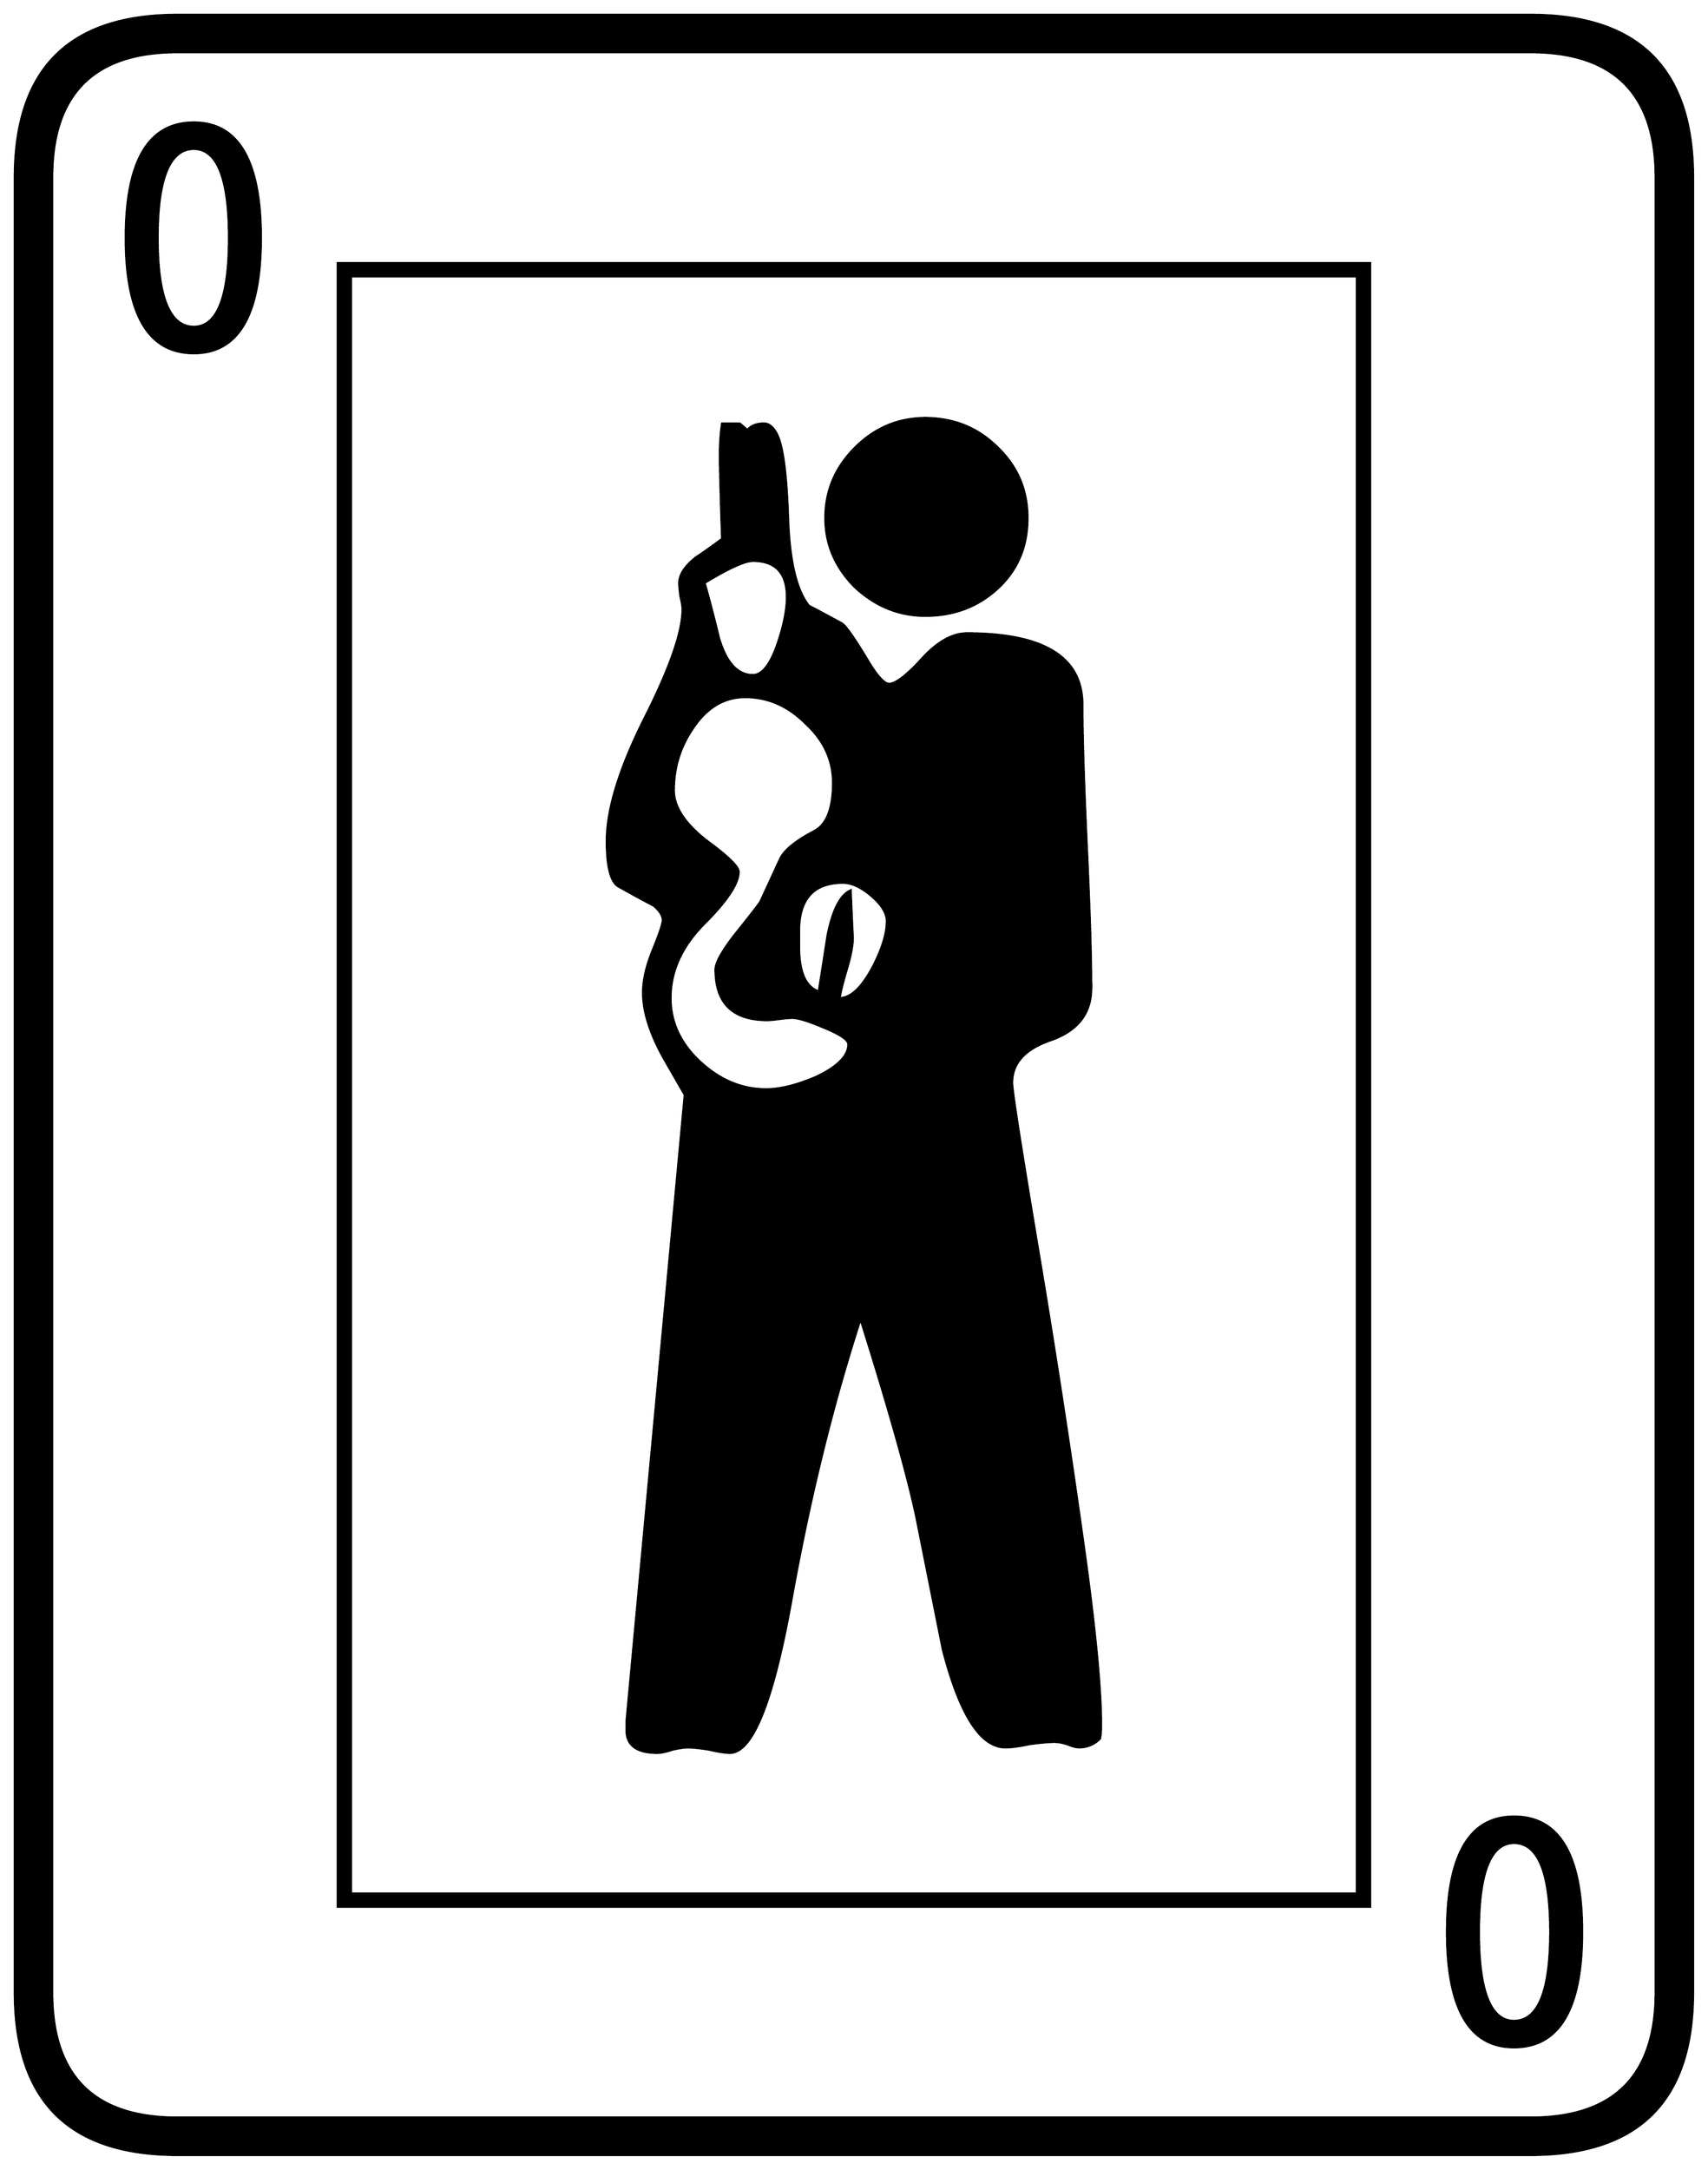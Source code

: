 


\begin{tikzpicture}[y=0.80pt, x=0.80pt, yscale=-1.0, xscale=1.0, inner sep=0pt, outer sep=0pt]
\begin{scope}[shift={(100.0,1706.0)},nonzero rule]
  \path[draw=.,fill=.,line width=1.600pt] (1578.0,244.0) .. controls
    (1578.0,342.667) and (1528.667,392.0) .. (1430.0,392.0) --
    (198.0,392.0) .. controls (99.333,392.0) and (50.0,342.667) ..
    (50.0,244.0) -- (50.0,-1408.0) .. controls (50.0,-1506.667)
    and (99.333,-1556.0) .. (198.0,-1556.0) -- (1430.0,-1556.0) ..
    controls (1528.667,-1556.0) and (1578.0,-1506.667) ..
    (1578.0,-1408.0) -- (1578.0,244.0) -- cycle(1544.0,244.0) --
    (1544.0,-1408.0) .. controls (1544.0,-1484.0) and
    (1506.0,-1522.0) .. (1430.0,-1522.0) -- (198.0,-1522.0) ..
    controls (122.0,-1522.0) and (84.0,-1484.0) ..
    (84.0,-1408.0) -- (84.0,244.0) .. controls (84.0,320.0) and
    (122.0,358.0) .. (198.0,358.0) -- (1430.0,358.0) .. controls
    (1506.0,358.0) and (1544.0,320.0) .. (1544.0,244.0) --
    cycle(274.0,-1353.0) .. controls (274.0,-1283.0) and
    (253.667,-1248.0) .. (213.0,-1248.0) .. controls
    (171.667,-1248.0) and (151.0,-1283.0) .. (151.0,-1353.0) ..
    controls (151.0,-1423.0) and (171.667,-1458.0) ..
    (213.0,-1458.0) .. controls (253.667,-1458.0) and
    (274.0,-1423.0) .. (274.0,-1353.0) -- cycle(1284.0,166.0) --
    (344.0,166.0) -- (344.0,-1330.0) -- (1284.0,-1330.0) --
    (1284.0,166.0) -- cycle(1477.0,189.0) .. controls
    (1477.0,259.0) and (1456.333,294.0) .. (1415.0,294.0) ..
    controls (1374.333,294.0) and (1354.0,259.0) .. (1354.0,189.0)
    .. controls (1354.0,119.0) and (1374.333,84.0) ..
    (1415.0,84.0) .. controls (1456.333,84.0) and (1477.0,119.0)
    .. (1477.0,189.0) -- cycle(245.0,-1353.0) .. controls
    (245.0,-1407.0) and (234.333,-1434.0) .. (213.0,-1434.0) ..
    controls (191.0,-1434.0) and (180.0,-1407.0) ..
    (180.0,-1353.0) .. controls (180.0,-1299.0) and
    (191.0,-1272.0) .. (213.0,-1272.0) .. controls
    (234.333,-1272.0) and (245.0,-1299.0) .. (245.0,-1353.0) --
    cycle(1272.0,154.0) -- (1272.0,-1318.0) -- (356.0,-1318.0)
    -- (356.0,154.0) -- (1272.0,154.0) -- cycle(1448.0,189.0) ..
    controls (1448.0,135.0) and (1437.0,108.0) .. (1415.0,108.0)
    .. controls (1393.667,108.0) and (1383.0,135.0) ..
    (1383.0,189.0) .. controls (1383.0,243.0) and (1393.667,270.0)
    .. (1415.0,270.0) .. controls (1437.0,270.0) and
    (1448.0,243.0) .. (1448.0,189.0) -- cycle(972.0,-1098.0) ..
    controls (972.0,-1072.0) and (963.0,-1050.667) ..
    (945.0,-1034.0) .. controls (927.0,-1017.333) and
    (905.0,-1009.0) .. (879.0,-1009.0) .. controls
    (855.0,-1009.0) and (833.667,-1017.667) .. (815.0,-1035.0) ..
    controls (797.0,-1053.0) and (788.0,-1074.0) ..
    (788.0,-1098.0) .. controls (788.0,-1122.667) and
    (797.0,-1144.0) .. (815.0,-1162.0) .. controls
    (833.0,-1180.0) and (854.333,-1189.0) .. (879.0,-1189.0) ..
    controls (905.0,-1189.0) and (927.0,-1180.0) ..
    (945.0,-1162.0) .. controls (963.0,-1144.667) and
    (972.0,-1123.333) .. (972.0,-1098.0) -- cycle(1039.0,1.0) ..
    controls (1039.0,5.667) and (1038.667,9.667) .. (1038.0,13.0) ..
    controls (1032.667,18.333) and (1026.333,21.0) .. (1019.0,21.0) ..
    controls (1016.333,21.0) and (1012.667,20.0) .. (1008.0,18.0) ..
    controls (1003.333,16.667) and (999.667,16.0) .. (997.0,16.0) ..
    controls (991.667,16.0) and (984.0,16.667) .. (974.0,18.0) ..
    controls (964.667,20.0) and (957.333,21.0) .. (952.0,21.0) ..
    controls (929.333,21.0) and (910.333,-8.667) .. (895.0,-68.0) ..
    controls (887.0,-108.0) and (879.0,-148.0) .. (871.0,-188.0)
    .. controls (863.0,-226.0) and (846.0,-286.333) ..
    (820.0,-369.0) .. controls (794.667,-291.0) and (773.667,-205.667)
    .. (757.0,-113.0) .. controls (740.333,-20.333) and (721.667,26.0)
    .. (701.0,26.0) .. controls (697.0,26.0) and (690.667,25.0) ..
    (682.0,23.0) .. controls (673.333,21.667) and (667.0,21.0) ..
    (663.0,21.0) .. controls (659.667,21.0) and (655.0,21.667) ..
    (649.0,23.0) .. controls (643.0,25.0) and (638.333,26.0) ..
    (635.0,26.0) .. controls (615.667,26.0) and (606.333,18.667) ..
    (607.0,4.0) -- (607.0,-3.0) -- (660.0,-573.0) .. controls
    (660.0,-573.0) and (653.667,-584.0) .. (641.0,-606.0) ..
    controls (628.333,-628.667) and (622.0,-648.667) .. (622.0,-666.0)
    .. controls (622.0,-677.333) and (625.0,-690.333) ..
    (631.0,-705.0) .. controls (637.0,-719.667) and (640.0,-728.667)
    .. (640.0,-732.0) .. controls (640.0,-736.0) and
    (637.333,-740.333) .. (632.0,-745.0) .. controls (620.667,-751.0)
    and (609.667,-757.0) .. (599.0,-763.0) .. controls
    (592.333,-767.667) and (589.0,-781.333) .. (589.0,-804.0) ..
    controls (589.0,-832.667) and (600.333,-869.667) .. (623.0,-915.0)
    .. controls (646.333,-961.0) and (658.0,-994.333) ..
    (658.0,-1015.0) .. controls (658.0,-1017.667) and
    (657.333,-1021.667) .. (656.0,-1027.0) .. controls
    (655.333,-1032.333) and (655.0,-1036.333) .. (655.0,-1039.0) ..
    controls (655.0,-1046.333) and (660.0,-1054.0) ..
    (670.0,-1062.0) .. controls (678.0,-1067.333) and
    (686.0,-1073.0) .. (694.0,-1079.0) .. controls
    (692.667,-1117.667) and (692.0,-1143.0) .. (692.0,-1155.0) ..
    controls (692.0,-1166.333) and (692.667,-1176.0) ..
    (694.0,-1184.0) -- (710.0,-1184.0) -- (717.0,-1178.0) ..
    controls (720.333,-1182.0) and (725.333,-1184.0) ..
    (732.0,-1184.0) .. controls (736.667,-1184.0) and
    (740.667,-1180.667) .. (744.0,-1174.0) .. controls
    (749.333,-1163.333) and (752.667,-1138.0) .. (754.0,-1098.0) ..
    controls (755.333,-1058.667) and (761.667,-1032.0) ..
    (773.0,-1018.0) .. controls (778.333,-1015.333) and
    (788.333,-1010.0) .. (803.0,-1002.0) .. controls
    (806.333,-1000.0) and (813.667,-989.667) .. (825.0,-971.0) ..
    controls (834.333,-955.0) and (841.333,-947.0) .. (846.0,-947.0)
    .. controls (852.0,-947.0) and (862.0,-954.667) ..
    (876.0,-970.0) .. controls (890.0,-985.333) and (903.667,-993.0)
    .. (917.0,-993.0) .. controls (987.0,-993.0) and
    (1022.0,-971.333) .. (1022.0,-928.0) .. controls
    (1022.0,-899.333) and (1023.333,-856.333) .. (1026.0,-799.0) ..
    controls (1028.667,-741.667) and (1030.0,-698.667) ..
    (1030.0,-670.0) .. controls (1030.0,-647.333) and
    (1018.0,-631.667) .. (994.0,-623.0) .. controls (970.0,-615.0)
    and (958.0,-602.0) .. (958.0,-584.0) .. controls
    (958.0,-576.667) and (966.0,-525.333) .. (982.0,-430.0) ..
    controls (996.667,-342.667) and (1010.333,-254.0) ..
    (1023.0,-164.0) .. controls (1033.667,-88.0) and
    (1039.0,-33.0) .. (1039.0,1.0) -- cycle(753.0,-1026.0) ..
    controls (753.0,-1048.0) and (742.667,-1059.0) ..
    (722.0,-1059.0) .. controls (714.667,-1059.0) and
    (700.0,-1052.333) .. (678.0,-1039.0) .. controls
    (682.667,-1022.333) and (687.0,-1005.667) .. (691.0,-989.0) ..
    controls (697.667,-966.333) and (708.0,-955.0) .. (722.0,-955.0)
    .. controls (730.667,-955.0) and (738.333,-965.0) ..
    (745.0,-985.0) .. controls (750.333,-1001.0) and
    (753.0,-1014.667) .. (753.0,-1026.0) -- cycle(844.0,-731.0) ..
    controls (844.0,-738.333) and (839.333,-746.0) .. (830.0,-754.0)
    .. controls (820.667,-762.0) and (812.0,-766.0) ..
    (804.0,-766.0) .. controls (777.333,-766.0) and (764.0,-751.333)
    .. (764.0,-722.0) -- (764.0,-708.0) .. controls
    (764.0,-684.667) and (770.0,-671.0) .. (782.0,-667.0) ..
    controls (784.667,-683.667) and (787.333,-700.667) .. (790.0,-718.0)
    .. controls (794.667,-741.333) and (801.667,-755.0) ..
    (811.0,-759.0) .. controls (812.333,-727.667) and (813.0,-713.667)
    .. (813.0,-717.0) .. controls (813.0,-709.667) and
    (811.333,-700.333) .. (808.0,-689.0) .. controls (804.0,-675.667)
    and (801.667,-666.333) .. (801.0,-661.0) .. controls
    (811.0,-661.0) and (821.0,-670.333) .. (831.0,-689.0) ..
    controls (839.667,-705.667) and (844.0,-719.667) .. (844.0,-731.0)
    -- cycle(809.0,-619.0) .. controls (809.0,-623.0) and
    (801.667,-628.0) .. (787.0,-634.0) .. controls (773.0,-640.0)
    and (763.333,-643.0) .. (758.0,-643.0) .. controls
    (755.333,-643.0) and (751.333,-642.667) .. (746.0,-642.0) ..
    controls (741.333,-641.333) and (737.667,-641.0) .. (735.0,-641.0)
    .. controls (703.667,-641.0) and (688.0,-656.333) ..
    (688.0,-687.0) .. controls (688.0,-693.0) and (693.667,-703.333)
    .. (705.0,-718.0) .. controls (721.0,-738.0) and
    (729.0,-748.333) .. (729.0,-749.0) .. controls (733.0,-757.667)
    and (739.0,-770.667) .. (747.0,-788.0) .. controls
    (751.0,-796.0) and (761.333,-804.333) .. (778.0,-813.0) ..
    controls (789.333,-819.0) and (795.0,-833.667) .. (795.0,-857.0)
    .. controls (795.0,-877.667) and (786.667,-895.667) ..
    (770.0,-911.0) .. controls (754.0,-927.0) and (735.667,-935.0)
    .. (715.0,-935.0) .. controls (695.667,-935.0) and
    (679.667,-925.333) .. (667.0,-906.0) .. controls (655.667,-889.333)
    and (650.0,-870.667) .. (650.0,-850.0) .. controls
    (650.0,-835.333) and (659.667,-820.333) .. (679.0,-805.0) ..
    controls (699.0,-790.333) and (709.0,-780.667) .. (709.0,-776.0)
    .. controls (709.0,-765.333) and (698.667,-749.667) ..
    (678.0,-729.0) .. controls (657.333,-708.333) and (647.0,-685.667)
    .. (647.0,-661.0) .. controls (647.0,-639.0) and
    (656.0,-619.667) .. (674.0,-603.0) .. controls (692.0,-586.333)
    and (712.0,-578.0) .. (734.0,-578.0) .. controls
    (746.667,-578.0) and (761.667,-581.667) .. (779.0,-589.0) ..
    controls (799.0,-598.333) and (809.0,-608.333) .. (809.0,-619.0)
    -- cycle;
\end{scope}

\end{tikzpicture}

